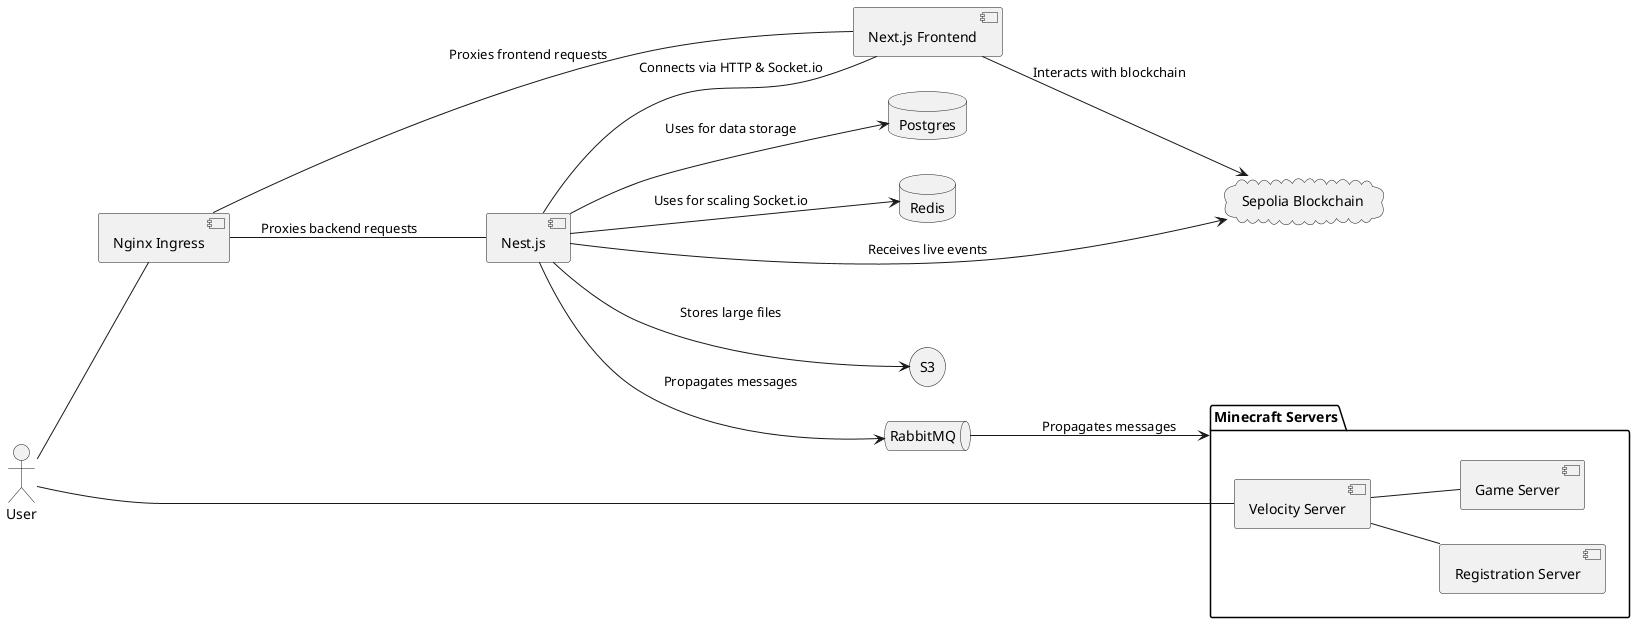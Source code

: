 @startuml
left to right direction
actor User

User -- [Nginx Ingress]

component [Nest.js] 

database Postgres
database Redis
queue "RabbitMQ" as RabbitMQ
cloud "Sepolia Blockchain"
storage S3

[Nest.js] --> Postgres: Uses for data storage
[Nest.js] --> Redis: Uses for scaling Socket.io
[Nest.js] --> RabbitMQ: Propagates messages

[Nest.js] --> [Sepolia Blockchain]: Receives live events
[Nest.js] --> S3: Stores large files
[Nest.js] -- [Next.js Frontend]: Connects via HTTP & Socket.io


[Nginx Ingress] -- [Nest.js]: Proxies backend requests
[Nginx Ingress] -- [Next.js Frontend]: Proxies frontend requests

package "Minecraft Servers" {
    component [Registration Server]
    component [Game Server]
    component [Velocity Server]

    User -- [Velocity Server]

    [Velocity Server] -- [Registration Server]
    [Velocity Server] -- [Game Server]
    RabbitMQ --> [Minecraft Servers]: Propagates messages
}

[Next.js Frontend] --> [Sepolia Blockchain]: Interacts with blockchain
@enduml
